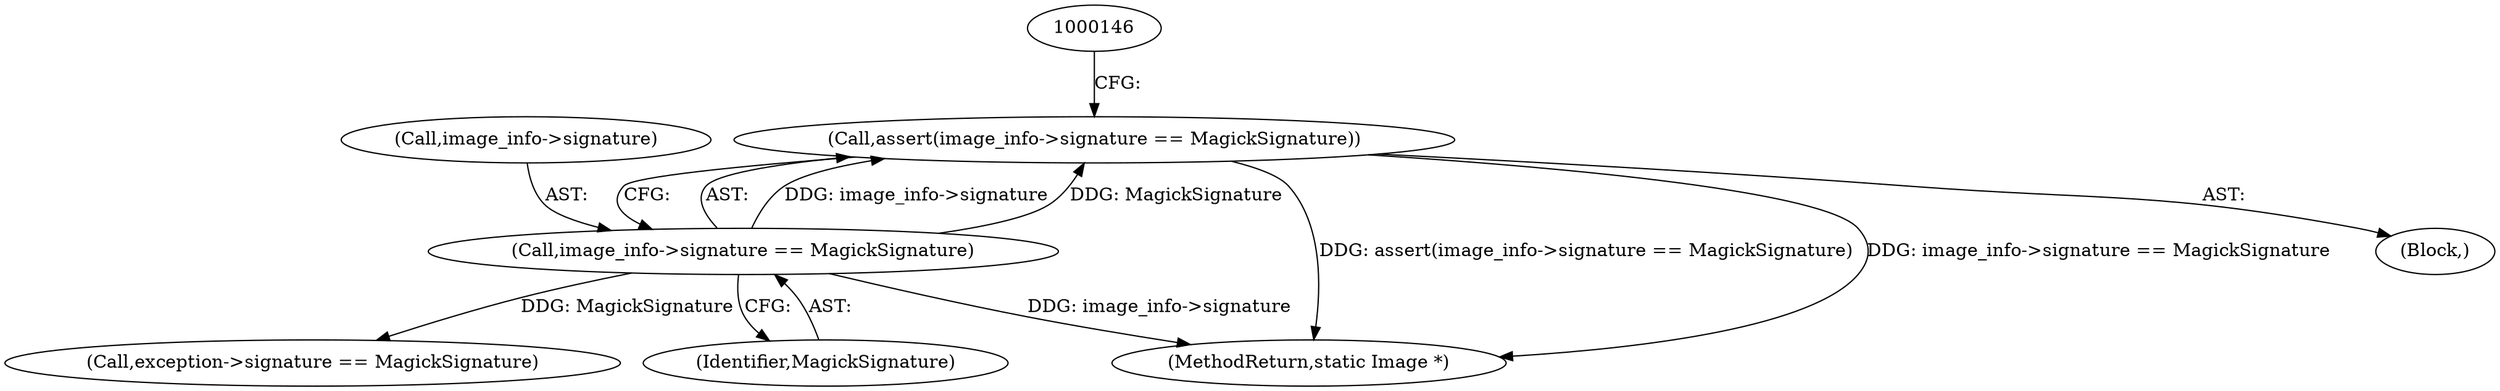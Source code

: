 digraph "0_ImageMagick_0f6fc2d5bf8f500820c3dbcf0d23ee14f2d9f734_3@API" {
"1000139" [label="(Call,assert(image_info->signature == MagickSignature))"];
"1000140" [label="(Call,image_info->signature == MagickSignature)"];
"1000116" [label="(Block,)"];
"1000144" [label="(Identifier,MagickSignature)"];
"1002173" [label="(MethodReturn,static Image *)"];
"1000139" [label="(Call,assert(image_info->signature == MagickSignature))"];
"1000141" [label="(Call,image_info->signature)"];
"1000161" [label="(Call,exception->signature == MagickSignature)"];
"1000140" [label="(Call,image_info->signature == MagickSignature)"];
"1000139" -> "1000116"  [label="AST: "];
"1000139" -> "1000140"  [label="CFG: "];
"1000140" -> "1000139"  [label="AST: "];
"1000146" -> "1000139"  [label="CFG: "];
"1000139" -> "1002173"  [label="DDG: assert(image_info->signature == MagickSignature)"];
"1000139" -> "1002173"  [label="DDG: image_info->signature == MagickSignature"];
"1000140" -> "1000139"  [label="DDG: image_info->signature"];
"1000140" -> "1000139"  [label="DDG: MagickSignature"];
"1000140" -> "1000144"  [label="CFG: "];
"1000141" -> "1000140"  [label="AST: "];
"1000144" -> "1000140"  [label="AST: "];
"1000140" -> "1002173"  [label="DDG: image_info->signature"];
"1000140" -> "1000161"  [label="DDG: MagickSignature"];
}

